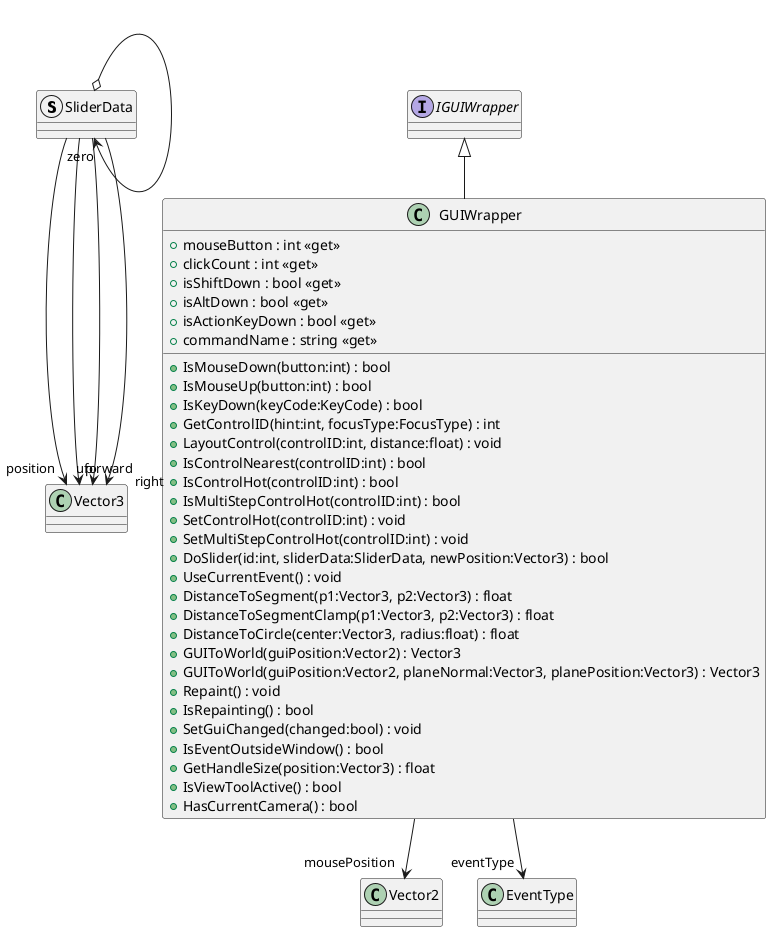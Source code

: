 @startuml
struct SliderData {
}
interface IGUIWrapper {
}
class GUIWrapper {
    + mouseButton : int <<get>>
    + clickCount : int <<get>>
    + isShiftDown : bool <<get>>
    + isAltDown : bool <<get>>
    + isActionKeyDown : bool <<get>>
    + commandName : string <<get>>
    + IsMouseDown(button:int) : bool
    + IsMouseUp(button:int) : bool
    + IsKeyDown(keyCode:KeyCode) : bool
    + GetControlID(hint:int, focusType:FocusType) : int
    + LayoutControl(controlID:int, distance:float) : void
    + IsControlNearest(controlID:int) : bool
    + IsControlHot(controlID:int) : bool
    + IsMultiStepControlHot(controlID:int) : bool
    + SetControlHot(controlID:int) : void
    + SetMultiStepControlHot(controlID:int) : void
    + DoSlider(id:int, sliderData:SliderData, newPosition:Vector3) : bool
    + UseCurrentEvent() : void
    + DistanceToSegment(p1:Vector3, p2:Vector3) : float
    + DistanceToSegmentClamp(p1:Vector3, p2:Vector3) : float
    + DistanceToCircle(center:Vector3, radius:float) : float
    + GUIToWorld(guiPosition:Vector2) : Vector3
    + GUIToWorld(guiPosition:Vector2, planeNormal:Vector3, planePosition:Vector3) : Vector3
    + Repaint() : void
    + IsRepainting() : bool
    + SetGuiChanged(changed:bool) : void
    + IsEventOutsideWindow() : bool
    + GetHandleSize(position:Vector3) : float
    + IsViewToolActive() : bool
    + HasCurrentCamera() : bool
}
SliderData --> "position" Vector3
SliderData --> "forward" Vector3
SliderData --> "up" Vector3
SliderData --> "right" Vector3
SliderData o-> "zero" SliderData
IGUIWrapper <|-- GUIWrapper
GUIWrapper --> "mousePosition" Vector2
GUIWrapper --> "eventType" EventType
@enduml
